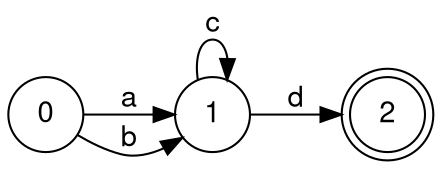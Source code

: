 digraph finite_state_machine {
	fontname="Helvetica,Arial,sans-serif"
	node [fontname="Helvetica,Arial,sans-serif"]
	edge [fontname="Helvetica,Arial,sans-serif"]
	rankdir=LR;
	node [shape = doublecircle]; 2;
	node [shape = circle];
	0 -> 1 [label = "a"];
	0 -> 1 [label = "b"];
	1 -> 1 [label = "c"];
	1 -> 2 [label = "d"];	
}
